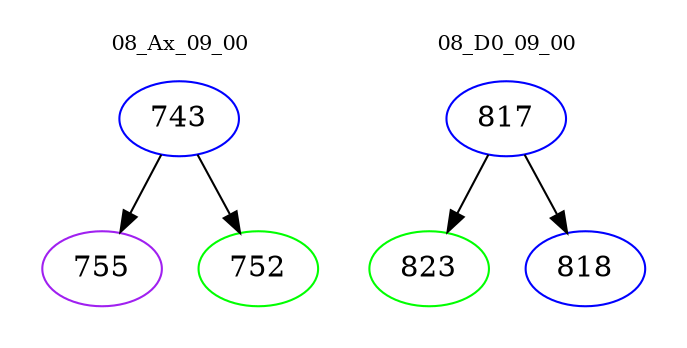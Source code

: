 digraph{
subgraph cluster_0 {
color = white
label = "08_Ax_09_00";
fontsize=10;
T0_743 [label="743", color="blue"]
T0_743 -> T0_755 [color="black"]
T0_755 [label="755", color="purple"]
T0_743 -> T0_752 [color="black"]
T0_752 [label="752", color="green"]
}
subgraph cluster_1 {
color = white
label = "08_D0_09_00";
fontsize=10;
T1_817 [label="817", color="blue"]
T1_817 -> T1_823 [color="black"]
T1_823 [label="823", color="green"]
T1_817 -> T1_818 [color="black"]
T1_818 [label="818", color="blue"]
}
}
